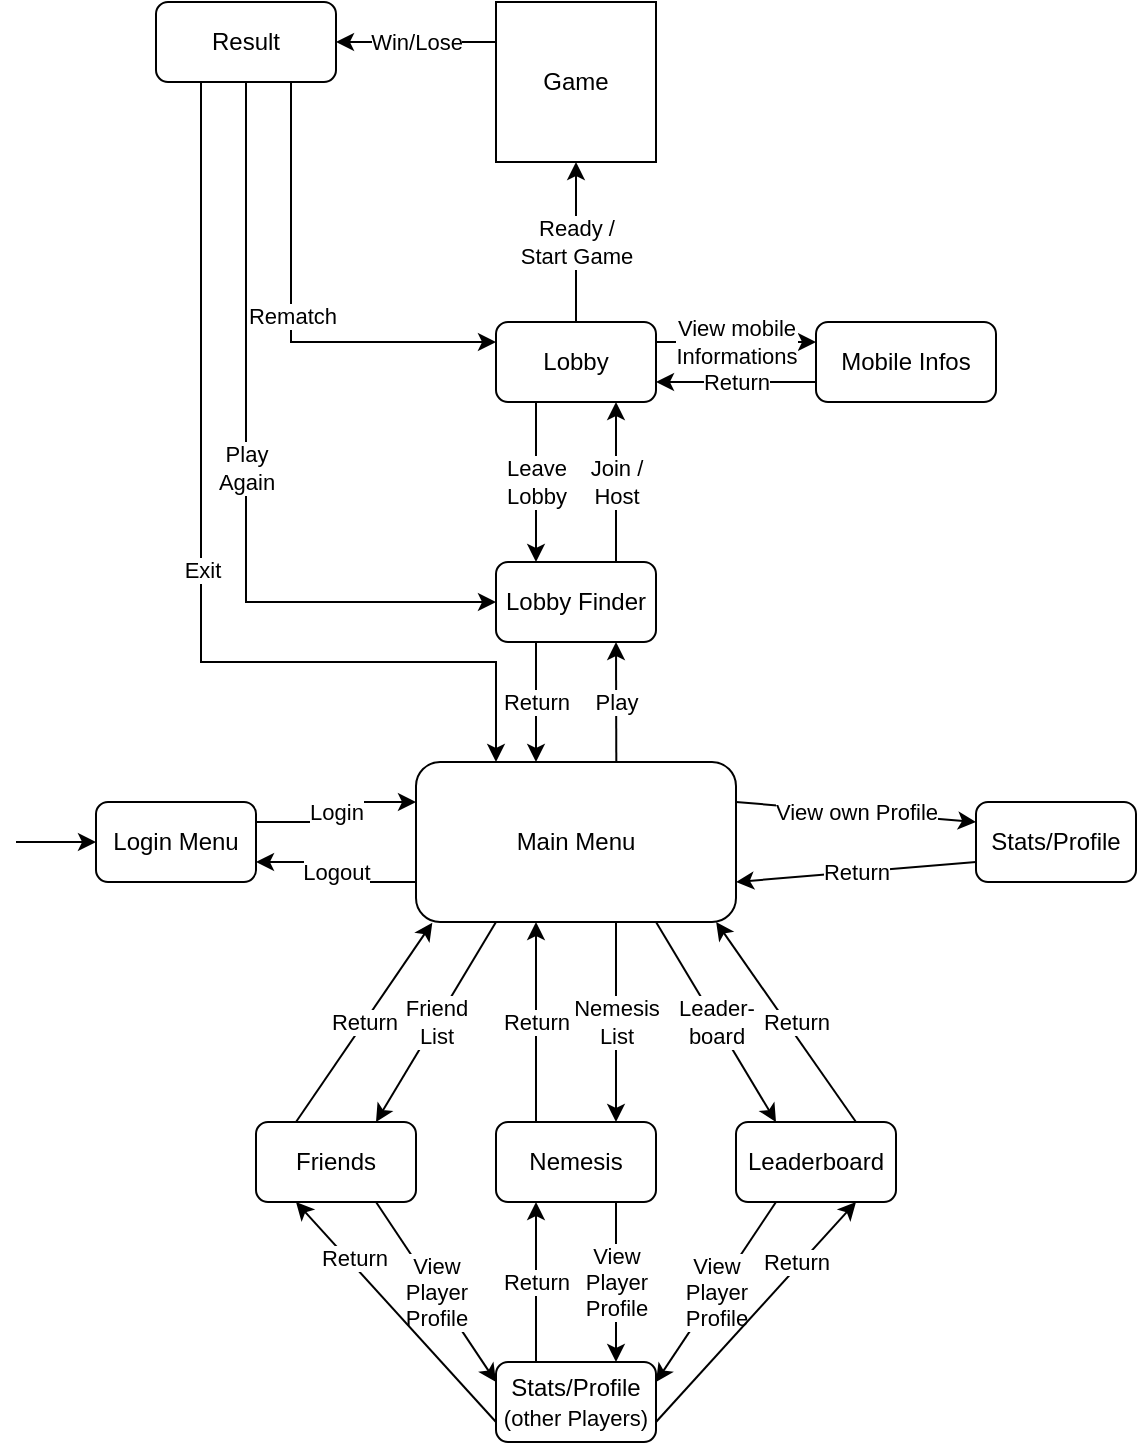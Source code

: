 <mxfile version="10.7.5" type="device"><diagram id="mC0lkbjE5HMsj5gLCeM9" name="Page-1"><mxGraphModel dx="1607" dy="814" grid="1" gridSize="10" guides="1" tooltips="1" connect="1" arrows="1" fold="1" page="1" pageScale="1" pageWidth="1169" pageHeight="827" math="0" shadow="0"><root><mxCell id="0"/><mxCell id="1" parent="0"/><mxCell id="0b9s7wZWfnDlkBV9NBGz-14" value="Logout" style="edgeStyle=orthogonalEdgeStyle;rounded=0;orthogonalLoop=1;jettySize=auto;html=1;exitX=0;exitY=0.75;exitDx=0;exitDy=0;entryX=1;entryY=0.75;entryDx=0;entryDy=0;" edge="1" parent="1" source="0b9s7wZWfnDlkBV9NBGz-3" target="0b9s7wZWfnDlkBV9NBGz-10"><mxGeometry relative="1" as="geometry"/></mxCell><mxCell id="0b9s7wZWfnDlkBV9NBGz-22" value="Friend&lt;br&gt;List&lt;br&gt;" style="edgeStyle=none;rounded=0;orthogonalLoop=1;jettySize=auto;html=1;exitX=0.25;exitY=1;exitDx=0;exitDy=0;entryX=0.75;entryY=0;entryDx=0;entryDy=0;" edge="1" parent="1" source="0b9s7wZWfnDlkBV9NBGz-3" target="0b9s7wZWfnDlkBV9NBGz-8"><mxGeometry relative="1" as="geometry"/></mxCell><mxCell id="0b9s7wZWfnDlkBV9NBGz-31" value="Leader-&lt;br&gt;board" style="edgeStyle=none;rounded=0;orthogonalLoop=1;jettySize=auto;html=1;exitX=0.75;exitY=1;exitDx=0;exitDy=0;entryX=0.25;entryY=0;entryDx=0;entryDy=0;startArrow=none;startFill=0;endArrow=classic;endFill=1;" edge="1" parent="1" source="0b9s7wZWfnDlkBV9NBGz-3" target="0b9s7wZWfnDlkBV9NBGz-7"><mxGeometry relative="1" as="geometry"/></mxCell><mxCell id="0b9s7wZWfnDlkBV9NBGz-35" value="View own Profile" style="edgeStyle=none;rounded=0;orthogonalLoop=1;jettySize=auto;html=1;exitX=1;exitY=0.25;exitDx=0;exitDy=0;entryX=0;entryY=0.25;entryDx=0;entryDy=0;startArrow=none;startFill=0;endArrow=classic;endFill=1;" edge="1" parent="1" source="0b9s7wZWfnDlkBV9NBGz-3" target="0b9s7wZWfnDlkBV9NBGz-9"><mxGeometry relative="1" as="geometry"/></mxCell><mxCell id="0b9s7wZWfnDlkBV9NBGz-3" value="Main Menu" style="rounded=1;whiteSpace=wrap;html=1;" vertex="1" parent="1"><mxGeometry x="280" y="420" width="160" height="80" as="geometry"/></mxCell><mxCell id="0b9s7wZWfnDlkBV9NBGz-37" value="Play" style="edgeStyle=none;rounded=0;orthogonalLoop=1;jettySize=auto;html=1;exitX=0.75;exitY=1;exitDx=0;exitDy=0;startArrow=classic;startFill=1;endArrow=none;endFill=0;entryX=0.626;entryY=0;entryDx=0;entryDy=0;entryPerimeter=0;" edge="1" parent="1" source="0b9s7wZWfnDlkBV9NBGz-5" target="0b9s7wZWfnDlkBV9NBGz-3"><mxGeometry relative="1" as="geometry"><mxPoint x="380.238" y="410" as="targetPoint"/></mxGeometry></mxCell><mxCell id="0b9s7wZWfnDlkBV9NBGz-38" value="Return" style="edgeStyle=none;rounded=0;orthogonalLoop=1;jettySize=auto;html=1;exitX=0.25;exitY=1;exitDx=0;exitDy=0;entryX=0.375;entryY=0;entryDx=0;entryDy=0;entryPerimeter=0;startArrow=none;startFill=0;endArrow=classic;endFill=1;" edge="1" parent="1" source="0b9s7wZWfnDlkBV9NBGz-5" target="0b9s7wZWfnDlkBV9NBGz-3"><mxGeometry relative="1" as="geometry"/></mxCell><mxCell id="0b9s7wZWfnDlkBV9NBGz-39" value="Join /&lt;br&gt;Host&lt;br&gt;" style="edgeStyle=none;rounded=0;orthogonalLoop=1;jettySize=auto;html=1;exitX=0.75;exitY=0;exitDx=0;exitDy=0;entryX=0.75;entryY=1;entryDx=0;entryDy=0;startArrow=none;startFill=0;endArrow=classic;endFill=1;" edge="1" parent="1" source="0b9s7wZWfnDlkBV9NBGz-5" target="0b9s7wZWfnDlkBV9NBGz-15"><mxGeometry relative="1" as="geometry"/></mxCell><mxCell id="0b9s7wZWfnDlkBV9NBGz-5" value="Lobby Finder" style="rounded=1;whiteSpace=wrap;html=1;" vertex="1" parent="1"><mxGeometry x="320" y="320" width="80" height="40" as="geometry"/></mxCell><mxCell id="0b9s7wZWfnDlkBV9NBGz-24" value="Return" style="edgeStyle=none;rounded=0;orthogonalLoop=1;jettySize=auto;html=1;exitX=0.25;exitY=0;exitDx=0;exitDy=0;entryX=0.375;entryY=1;entryDx=0;entryDy=0;entryPerimeter=0;" edge="1" parent="1" source="0b9s7wZWfnDlkBV9NBGz-6" target="0b9s7wZWfnDlkBV9NBGz-3"><mxGeometry relative="1" as="geometry"><mxPoint x="340" y="510" as="targetPoint"/></mxGeometry></mxCell><mxCell id="0b9s7wZWfnDlkBV9NBGz-25" value="Nemesis&lt;br&gt;List&lt;br&gt;" style="edgeStyle=none;rounded=0;orthogonalLoop=1;jettySize=auto;html=1;exitX=0.75;exitY=0;exitDx=0;exitDy=0;entryX=0.625;entryY=1;entryDx=0;entryDy=0;entryPerimeter=0;endArrow=none;endFill=0;startArrow=classic;startFill=1;" edge="1" parent="1" source="0b9s7wZWfnDlkBV9NBGz-6" target="0b9s7wZWfnDlkBV9NBGz-3"><mxGeometry relative="1" as="geometry"/></mxCell><mxCell id="0b9s7wZWfnDlkBV9NBGz-27" value="View&lt;br&gt;Player&lt;br&gt;Profile&lt;br&gt;" style="edgeStyle=none;rounded=0;orthogonalLoop=1;jettySize=auto;html=1;exitX=0.75;exitY=1;exitDx=0;exitDy=0;entryX=0.75;entryY=0;entryDx=0;entryDy=0;startArrow=none;startFill=0;endArrow=classic;endFill=1;" edge="1" parent="1" source="0b9s7wZWfnDlkBV9NBGz-6" target="0b9s7wZWfnDlkBV9NBGz-19"><mxGeometry relative="1" as="geometry"/></mxCell><mxCell id="0b9s7wZWfnDlkBV9NBGz-6" value="Nemesis" style="rounded=1;whiteSpace=wrap;html=1;" vertex="1" parent="1"><mxGeometry x="320" y="600" width="80" height="40" as="geometry"/></mxCell><mxCell id="0b9s7wZWfnDlkBV9NBGz-32" value="Return" style="edgeStyle=none;rounded=0;orthogonalLoop=1;jettySize=auto;html=1;exitX=0.75;exitY=0;exitDx=0;exitDy=0;entryX=0.938;entryY=1;entryDx=0;entryDy=0;entryPerimeter=0;startArrow=none;startFill=0;endArrow=classic;endFill=1;" edge="1" parent="1" source="0b9s7wZWfnDlkBV9NBGz-7" target="0b9s7wZWfnDlkBV9NBGz-3"><mxGeometry x="-0.045" y="-4" relative="1" as="geometry"><mxPoint as="offset"/></mxGeometry></mxCell><mxCell id="0b9s7wZWfnDlkBV9NBGz-33" value="View&lt;br&gt;Player&lt;br&gt;Profile&lt;br&gt;" style="edgeStyle=none;rounded=0;orthogonalLoop=1;jettySize=auto;html=1;exitX=0.25;exitY=1;exitDx=0;exitDy=0;entryX=1;entryY=0.25;entryDx=0;entryDy=0;startArrow=none;startFill=0;endArrow=classic;endFill=1;" edge="1" parent="1" source="0b9s7wZWfnDlkBV9NBGz-7" target="0b9s7wZWfnDlkBV9NBGz-19"><mxGeometry relative="1" as="geometry"/></mxCell><mxCell id="0b9s7wZWfnDlkBV9NBGz-7" value="Leaderboard" style="rounded=1;whiteSpace=wrap;html=1;" vertex="1" parent="1"><mxGeometry x="440" y="600" width="80" height="40" as="geometry"/></mxCell><mxCell id="0b9s7wZWfnDlkBV9NBGz-21" value="Return" style="rounded=0;orthogonalLoop=1;jettySize=auto;html=1;exitX=0.25;exitY=0;exitDx=0;exitDy=0;entryX=0.051;entryY=1.004;entryDx=0;entryDy=0;entryPerimeter=0;" edge="1" parent="1" target="0b9s7wZWfnDlkBV9NBGz-3"><mxGeometry relative="1" as="geometry"><mxPoint x="220" y="600" as="sourcePoint"/><mxPoint x="283.667" y="498.333" as="targetPoint"/></mxGeometry></mxCell><mxCell id="0b9s7wZWfnDlkBV9NBGz-28" value="View&lt;br&gt;Player&lt;br&gt;Profile&lt;br&gt;" style="edgeStyle=none;rounded=0;orthogonalLoop=1;jettySize=auto;html=1;exitX=0.75;exitY=1;exitDx=0;exitDy=0;entryX=0;entryY=0.25;entryDx=0;entryDy=0;startArrow=none;startFill=0;endArrow=classic;endFill=1;" edge="1" parent="1" source="0b9s7wZWfnDlkBV9NBGz-8" target="0b9s7wZWfnDlkBV9NBGz-19"><mxGeometry relative="1" as="geometry"/></mxCell><mxCell id="0b9s7wZWfnDlkBV9NBGz-8" value="Friends" style="rounded=1;whiteSpace=wrap;html=1;" vertex="1" parent="1"><mxGeometry x="200" y="600" width="80" height="40" as="geometry"/></mxCell><mxCell id="0b9s7wZWfnDlkBV9NBGz-36" value="Return" style="edgeStyle=none;rounded=0;orthogonalLoop=1;jettySize=auto;html=1;exitX=0;exitY=0.75;exitDx=0;exitDy=0;entryX=1;entryY=0.75;entryDx=0;entryDy=0;startArrow=none;startFill=0;endArrow=classic;endFill=1;" edge="1" parent="1" source="0b9s7wZWfnDlkBV9NBGz-9" target="0b9s7wZWfnDlkBV9NBGz-3"><mxGeometry relative="1" as="geometry"/></mxCell><mxCell id="0b9s7wZWfnDlkBV9NBGz-9" value="Stats/Profile" style="rounded=1;whiteSpace=wrap;html=1;" vertex="1" parent="1"><mxGeometry x="560" y="440" width="80" height="40" as="geometry"/></mxCell><mxCell id="0b9s7wZWfnDlkBV9NBGz-13" value="Login" style="edgeStyle=orthogonalEdgeStyle;rounded=0;orthogonalLoop=1;jettySize=auto;html=1;exitX=1;exitY=0.25;exitDx=0;exitDy=0;entryX=0;entryY=0.25;entryDx=0;entryDy=0;" edge="1" parent="1" source="0b9s7wZWfnDlkBV9NBGz-10" target="0b9s7wZWfnDlkBV9NBGz-3"><mxGeometry relative="1" as="geometry"/></mxCell><mxCell id="0b9s7wZWfnDlkBV9NBGz-10" value="Login Menu" style="rounded=1;whiteSpace=wrap;html=1;" vertex="1" parent="1"><mxGeometry x="120" y="440" width="80" height="40" as="geometry"/></mxCell><mxCell id="0b9s7wZWfnDlkBV9NBGz-11" value="" style="endArrow=classic;html=1;entryX=0;entryY=0.5;entryDx=0;entryDy=0;" edge="1" parent="1" target="0b9s7wZWfnDlkBV9NBGz-10"><mxGeometry width="50" height="50" relative="1" as="geometry"><mxPoint x="80" y="460" as="sourcePoint"/><mxPoint x="90" y="440" as="targetPoint"/></mxGeometry></mxCell><mxCell id="0b9s7wZWfnDlkBV9NBGz-40" value="Leave&lt;br&gt;Lobby&lt;br&gt;" style="edgeStyle=none;rounded=0;orthogonalLoop=1;jettySize=auto;html=1;exitX=0.25;exitY=1;exitDx=0;exitDy=0;entryX=0.25;entryY=0;entryDx=0;entryDy=0;startArrow=none;startFill=0;endArrow=classic;endFill=1;" edge="1" parent="1" source="0b9s7wZWfnDlkBV9NBGz-15" target="0b9s7wZWfnDlkBV9NBGz-5"><mxGeometry relative="1" as="geometry"/></mxCell><mxCell id="0b9s7wZWfnDlkBV9NBGz-41" value="View mobile&lt;br&gt;Informations&lt;br&gt;" style="edgeStyle=none;rounded=0;orthogonalLoop=1;jettySize=auto;html=1;exitX=1;exitY=0.25;exitDx=0;exitDy=0;entryX=0;entryY=0.25;entryDx=0;entryDy=0;startArrow=none;startFill=0;endArrow=classic;endFill=1;" edge="1" parent="1" source="0b9s7wZWfnDlkBV9NBGz-15" target="0b9s7wZWfnDlkBV9NBGz-18"><mxGeometry relative="1" as="geometry"/></mxCell><mxCell id="0b9s7wZWfnDlkBV9NBGz-44" value="Ready /&lt;br&gt;Start Game&lt;br&gt;" style="edgeStyle=none;rounded=0;orthogonalLoop=1;jettySize=auto;html=1;exitX=0.5;exitY=0;exitDx=0;exitDy=0;entryX=0.5;entryY=1;entryDx=0;entryDy=0;startArrow=none;startFill=0;endArrow=classic;endFill=1;" edge="1" parent="1" source="0b9s7wZWfnDlkBV9NBGz-15" target="0b9s7wZWfnDlkBV9NBGz-16"><mxGeometry relative="1" as="geometry"/></mxCell><mxCell id="0b9s7wZWfnDlkBV9NBGz-15" value="Lobby" style="rounded=1;whiteSpace=wrap;html=1;" vertex="1" parent="1"><mxGeometry x="320" y="200" width="80" height="40" as="geometry"/></mxCell><mxCell id="0b9s7wZWfnDlkBV9NBGz-16" value="Game" style="rounded=0;whiteSpace=wrap;html=1;" vertex="1" parent="1"><mxGeometry x="320" y="40" width="80" height="80" as="geometry"/></mxCell><mxCell id="0b9s7wZWfnDlkBV9NBGz-47" value="Win/Lose" style="edgeStyle=none;rounded=0;orthogonalLoop=1;jettySize=auto;html=1;exitX=1;exitY=0.5;exitDx=0;exitDy=0;entryX=0;entryY=0.25;entryDx=0;entryDy=0;startArrow=classic;startFill=1;endArrow=none;endFill=0;" edge="1" parent="1" source="0b9s7wZWfnDlkBV9NBGz-17" target="0b9s7wZWfnDlkBV9NBGz-16"><mxGeometry relative="1" as="geometry"/></mxCell><mxCell id="0b9s7wZWfnDlkBV9NBGz-48" value="Rematch" style="edgeStyle=orthogonalEdgeStyle;rounded=0;orthogonalLoop=1;jettySize=auto;html=1;exitX=0.75;exitY=1;exitDx=0;exitDy=0;entryX=0;entryY=0.25;entryDx=0;entryDy=0;startArrow=none;startFill=0;endArrow=classic;endFill=1;" edge="1" parent="1" source="0b9s7wZWfnDlkBV9NBGz-17" target="0b9s7wZWfnDlkBV9NBGz-15"><mxGeometry relative="1" as="geometry"/></mxCell><mxCell id="0b9s7wZWfnDlkBV9NBGz-49" value="Play&lt;br&gt;Again&lt;br&gt;" style="edgeStyle=orthogonalEdgeStyle;rounded=0;orthogonalLoop=1;jettySize=auto;html=1;exitX=0.5;exitY=1;exitDx=0;exitDy=0;entryX=0;entryY=0.5;entryDx=0;entryDy=0;startArrow=none;startFill=0;endArrow=classic;endFill=1;" edge="1" parent="1" source="0b9s7wZWfnDlkBV9NBGz-17" target="0b9s7wZWfnDlkBV9NBGz-5"><mxGeometry relative="1" as="geometry"/></mxCell><mxCell id="0b9s7wZWfnDlkBV9NBGz-50" value="Exit" style="edgeStyle=orthogonalEdgeStyle;rounded=0;orthogonalLoop=1;jettySize=auto;html=1;exitX=0.25;exitY=1;exitDx=0;exitDy=0;entryX=0.25;entryY=0;entryDx=0;entryDy=0;startArrow=none;startFill=0;endArrow=classic;endFill=1;" edge="1" parent="1" source="0b9s7wZWfnDlkBV9NBGz-17" target="0b9s7wZWfnDlkBV9NBGz-3"><mxGeometry relative="1" as="geometry"><Array as="points"><mxPoint x="172" y="370"/><mxPoint x="320" y="370"/></Array></mxGeometry></mxCell><mxCell id="0b9s7wZWfnDlkBV9NBGz-17" value="Result" style="rounded=1;whiteSpace=wrap;html=1;" vertex="1" parent="1"><mxGeometry x="150" y="40" width="90" height="40" as="geometry"/></mxCell><mxCell id="0b9s7wZWfnDlkBV9NBGz-42" value="Return" style="edgeStyle=none;rounded=0;orthogonalLoop=1;jettySize=auto;html=1;exitX=0;exitY=0.75;exitDx=0;exitDy=0;entryX=1;entryY=0.75;entryDx=0;entryDy=0;startArrow=none;startFill=0;endArrow=classic;endFill=1;" edge="1" parent="1" source="0b9s7wZWfnDlkBV9NBGz-18" target="0b9s7wZWfnDlkBV9NBGz-15"><mxGeometry relative="1" as="geometry"/></mxCell><mxCell id="0b9s7wZWfnDlkBV9NBGz-18" value="Mobile Infos" style="rounded=1;whiteSpace=wrap;html=1;" vertex="1" parent="1"><mxGeometry x="480" y="200" width="90" height="40" as="geometry"/></mxCell><mxCell id="0b9s7wZWfnDlkBV9NBGz-29" value="Return" style="edgeStyle=none;rounded=0;orthogonalLoop=1;jettySize=auto;html=1;exitX=0.25;exitY=0;exitDx=0;exitDy=0;entryX=0.25;entryY=1;entryDx=0;entryDy=0;startArrow=none;startFill=0;endArrow=classic;endFill=1;" edge="1" parent="1" source="0b9s7wZWfnDlkBV9NBGz-19" target="0b9s7wZWfnDlkBV9NBGz-6"><mxGeometry relative="1" as="geometry"/></mxCell><mxCell id="0b9s7wZWfnDlkBV9NBGz-30" value="Return" style="edgeStyle=none;rounded=0;orthogonalLoop=1;jettySize=auto;html=1;exitX=0;exitY=0.75;exitDx=0;exitDy=0;entryX=0.25;entryY=1;entryDx=0;entryDy=0;startArrow=none;startFill=0;endArrow=classic;endFill=1;" edge="1" parent="1" source="0b9s7wZWfnDlkBV9NBGz-19" target="0b9s7wZWfnDlkBV9NBGz-8"><mxGeometry x="0.458" y="-3" relative="1" as="geometry"><mxPoint as="offset"/></mxGeometry></mxCell><mxCell id="0b9s7wZWfnDlkBV9NBGz-34" value="Return" style="edgeStyle=none;rounded=0;orthogonalLoop=1;jettySize=auto;html=1;exitX=1;exitY=0.75;exitDx=0;exitDy=0;entryX=0.75;entryY=1;entryDx=0;entryDy=0;startArrow=none;startFill=0;endArrow=classic;endFill=1;" edge="1" parent="1" source="0b9s7wZWfnDlkBV9NBGz-19" target="0b9s7wZWfnDlkBV9NBGz-7"><mxGeometry x="0.428" y="2" relative="1" as="geometry"><mxPoint as="offset"/></mxGeometry></mxCell><mxCell id="0b9s7wZWfnDlkBV9NBGz-19" value="Stats/Profile &lt;font style=&quot;font-size: 11px&quot;&gt;(other Players)&lt;/font&gt;" style="rounded=1;whiteSpace=wrap;html=1;" vertex="1" parent="1"><mxGeometry x="320" y="720" width="80" height="40" as="geometry"/></mxCell></root></mxGraphModel></diagram></mxfile>